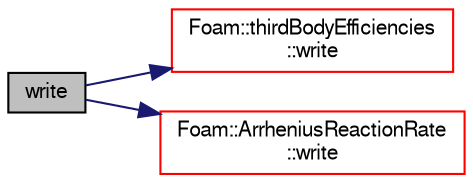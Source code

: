 digraph "write"
{
  bgcolor="transparent";
  edge [fontname="FreeSans",fontsize="10",labelfontname="FreeSans",labelfontsize="10"];
  node [fontname="FreeSans",fontsize="10",shape=record];
  rankdir="LR";
  Node78 [label="write",height=0.2,width=0.4,color="black", fillcolor="grey75", style="filled", fontcolor="black"];
  Node78 -> Node79 [color="midnightblue",fontsize="10",style="solid",fontname="FreeSans"];
  Node79 [label="Foam::thirdBodyEfficiencies\l::write",height=0.2,width=0.4,color="red",URL="$a30318.html#a78cec3e4ecac4a89a3ad8d38f2ad21f5",tooltip="Write to stream. "];
  Node78 -> Node86 [color="midnightblue",fontsize="10",style="solid",fontname="FreeSans"];
  Node86 [label="Foam::ArrheniusReactionRate\l::write",height=0.2,width=0.4,color="red",URL="$a30270.html#a78cec3e4ecac4a89a3ad8d38f2ad21f5",tooltip="Write to stream. "];
}
